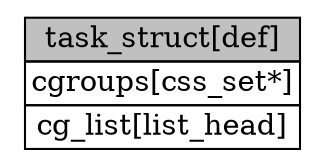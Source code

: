 digraph structs {
    node [shape=plaintext]
    task_struct [label=<
<TABLE BORDER="0" CELLBORDER="1" CELLSPACING="0">
  <TR><TD BGCOLOR="gray">task_struct[def]</TD></TR>
  <TR><TD>cgroups[css_set*]</TD></TR>
  <TR><TD>cg_list[list_head]</TD></TR>
</TABLE>>];


}
